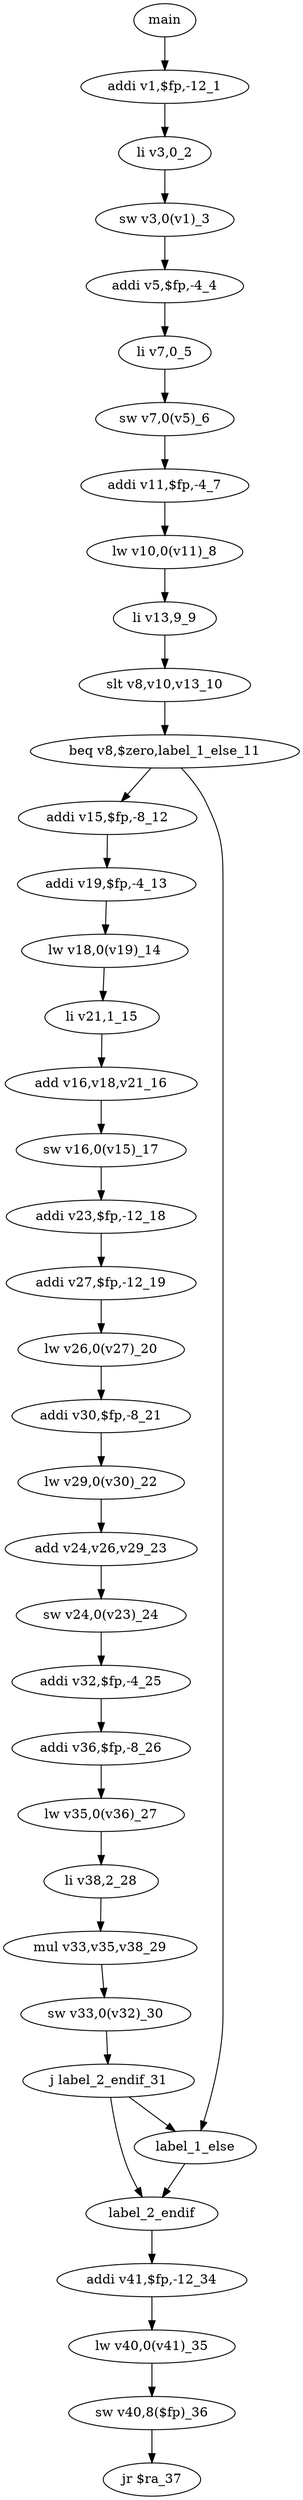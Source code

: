 digraph {
"main" -> "addi v1,$fp,-12_1" -> "li v3,0_2" -> "sw v3,0(v1)_3" -> "addi v5,$fp,-4_4" -> "li v7,0_5" -> "sw v7,0(v5)_6" -> "addi v11,$fp,-4_7" -> "lw v10,0(v11)_8" -> "li v13,9_9" -> "slt v8,v10,v13_10" -> "beq v8,$zero,label_1_else_11" -> "addi v15,$fp,-8_12" -> "addi v19,$fp,-4_13" -> "lw v18,0(v19)_14" -> "li v21,1_15" -> "add v16,v18,v21_16" -> "sw v16,0(v15)_17" -> "addi v23,$fp,-12_18" -> "addi v27,$fp,-12_19" -> "lw v26,0(v27)_20" -> "addi v30,$fp,-8_21" -> "lw v29,0(v30)_22" -> "add v24,v26,v29_23" -> "sw v24,0(v23)_24" -> "addi v32,$fp,-4_25" -> "addi v36,$fp,-8_26" -> "lw v35,0(v36)_27" -> "li v38,2_28" -> "mul v33,v35,v38_29" -> "sw v33,0(v32)_30" -> "j label_2_endif_31" -> "label_1_else" -> "label_2_endif" -> "addi v41,$fp,-12_34" -> "lw v40,0(v41)_35" -> "sw v40,8($fp)_36" -> "jr $ra_37"
"beq v8,$zero,label_1_else_11" -> "label_1_else"
"j label_2_endif_31" -> "label_2_endif"
}
